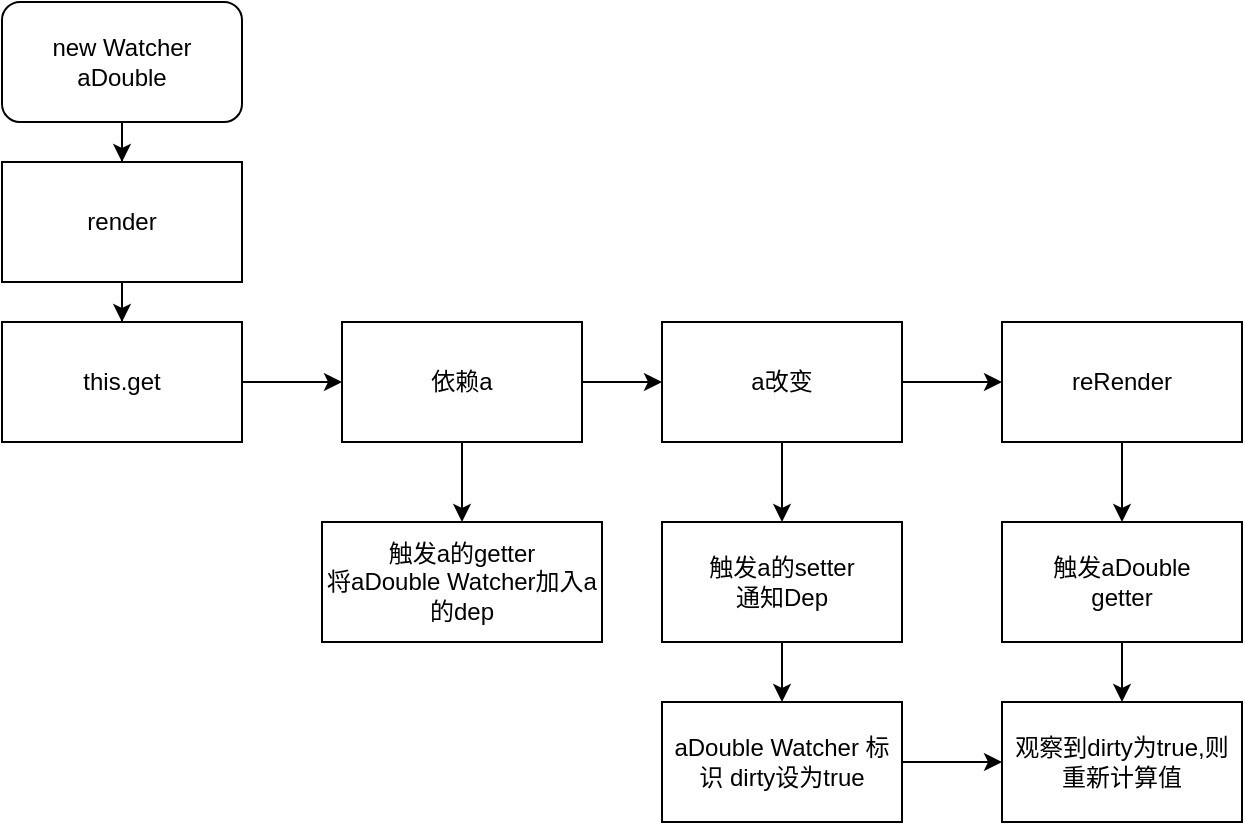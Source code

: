 <mxfile version="12.4.3" type="github" pages="1">
  <diagram id="QoGUSKlLVyTfLCupUD9u" name="Page-1">
    <mxGraphModel dx="1422" dy="762" grid="1" gridSize="10" guides="1" tooltips="1" connect="1" arrows="1" fold="1" page="1" pageScale="1" pageWidth="827" pageHeight="1169" math="0" shadow="0">
      <root>
        <mxCell id="0"/>
        <mxCell id="1" parent="0"/>
        <mxCell id="W5z9TPGy6qgk_kjAoMbc-6" value="" style="edgeStyle=orthogonalEdgeStyle;rounded=0;orthogonalLoop=1;jettySize=auto;html=1;" edge="1" parent="1" source="W5z9TPGy6qgk_kjAoMbc-1" target="W5z9TPGy6qgk_kjAoMbc-5">
          <mxGeometry relative="1" as="geometry"/>
        </mxCell>
        <mxCell id="W5z9TPGy6qgk_kjAoMbc-1" value="new Watcher&lt;br&gt;aDouble" style="rounded=1;whiteSpace=wrap;html=1;" vertex="1" parent="1">
          <mxGeometry x="90" y="50" width="120" height="60" as="geometry"/>
        </mxCell>
        <mxCell id="W5z9TPGy6qgk_kjAoMbc-9" value="" style="edgeStyle=orthogonalEdgeStyle;rounded=0;orthogonalLoop=1;jettySize=auto;html=1;" edge="1" parent="1" source="W5z9TPGy6qgk_kjAoMbc-2" target="W5z9TPGy6qgk_kjAoMbc-4">
          <mxGeometry relative="1" as="geometry"/>
        </mxCell>
        <mxCell id="W5z9TPGy6qgk_kjAoMbc-2" value="this.get" style="rounded=0;whiteSpace=wrap;html=1;" vertex="1" parent="1">
          <mxGeometry x="90" y="210" width="120" height="60" as="geometry"/>
        </mxCell>
        <mxCell id="W5z9TPGy6qgk_kjAoMbc-11" value="" style="edgeStyle=orthogonalEdgeStyle;rounded=0;orthogonalLoop=1;jettySize=auto;html=1;" edge="1" parent="1" source="W5z9TPGy6qgk_kjAoMbc-4" target="W5z9TPGy6qgk_kjAoMbc-8">
          <mxGeometry relative="1" as="geometry"/>
        </mxCell>
        <mxCell id="W5z9TPGy6qgk_kjAoMbc-13" value="" style="edgeStyle=orthogonalEdgeStyle;rounded=0;orthogonalLoop=1;jettySize=auto;html=1;" edge="1" parent="1" source="W5z9TPGy6qgk_kjAoMbc-4" target="W5z9TPGy6qgk_kjAoMbc-12">
          <mxGeometry relative="1" as="geometry"/>
        </mxCell>
        <mxCell id="W5z9TPGy6qgk_kjAoMbc-4" value="依赖a" style="rounded=0;whiteSpace=wrap;html=1;" vertex="1" parent="1">
          <mxGeometry x="260" y="210" width="120" height="60" as="geometry"/>
        </mxCell>
        <mxCell id="W5z9TPGy6qgk_kjAoMbc-15" value="" style="edgeStyle=orthogonalEdgeStyle;rounded=0;orthogonalLoop=1;jettySize=auto;html=1;" edge="1" parent="1" source="W5z9TPGy6qgk_kjAoMbc-12" target="W5z9TPGy6qgk_kjAoMbc-14">
          <mxGeometry relative="1" as="geometry"/>
        </mxCell>
        <mxCell id="W5z9TPGy6qgk_kjAoMbc-21" value="" style="edgeStyle=orthogonalEdgeStyle;rounded=0;orthogonalLoop=1;jettySize=auto;html=1;" edge="1" parent="1" source="W5z9TPGy6qgk_kjAoMbc-12" target="W5z9TPGy6qgk_kjAoMbc-20">
          <mxGeometry relative="1" as="geometry"/>
        </mxCell>
        <mxCell id="W5z9TPGy6qgk_kjAoMbc-12" value="a改变" style="rounded=0;whiteSpace=wrap;html=1;" vertex="1" parent="1">
          <mxGeometry x="420" y="210" width="120" height="60" as="geometry"/>
        </mxCell>
        <mxCell id="W5z9TPGy6qgk_kjAoMbc-23" value="" style="edgeStyle=orthogonalEdgeStyle;rounded=0;orthogonalLoop=1;jettySize=auto;html=1;" edge="1" parent="1" source="W5z9TPGy6qgk_kjAoMbc-20" target="W5z9TPGy6qgk_kjAoMbc-22">
          <mxGeometry relative="1" as="geometry"/>
        </mxCell>
        <mxCell id="W5z9TPGy6qgk_kjAoMbc-20" value="reRender" style="rounded=0;whiteSpace=wrap;html=1;" vertex="1" parent="1">
          <mxGeometry x="590" y="210" width="120" height="60" as="geometry"/>
        </mxCell>
        <mxCell id="W5z9TPGy6qgk_kjAoMbc-25" value="" style="edgeStyle=orthogonalEdgeStyle;rounded=0;orthogonalLoop=1;jettySize=auto;html=1;" edge="1" parent="1" source="W5z9TPGy6qgk_kjAoMbc-22" target="W5z9TPGy6qgk_kjAoMbc-24">
          <mxGeometry relative="1" as="geometry"/>
        </mxCell>
        <mxCell id="W5z9TPGy6qgk_kjAoMbc-22" value="触发aDouble&lt;br&gt;getter" style="rounded=0;whiteSpace=wrap;html=1;" vertex="1" parent="1">
          <mxGeometry x="590" y="310" width="120" height="60" as="geometry"/>
        </mxCell>
        <mxCell id="W5z9TPGy6qgk_kjAoMbc-24" value="观察到dirty为true,则重新计算值" style="rounded=0;whiteSpace=wrap;html=1;" vertex="1" parent="1">
          <mxGeometry x="590" y="400" width="120" height="60" as="geometry"/>
        </mxCell>
        <mxCell id="W5z9TPGy6qgk_kjAoMbc-17" value="" style="edgeStyle=orthogonalEdgeStyle;rounded=0;orthogonalLoop=1;jettySize=auto;html=1;" edge="1" parent="1" source="W5z9TPGy6qgk_kjAoMbc-14" target="W5z9TPGy6qgk_kjAoMbc-16">
          <mxGeometry relative="1" as="geometry"/>
        </mxCell>
        <mxCell id="W5z9TPGy6qgk_kjAoMbc-14" value="触发a的setter&lt;br&gt;通知Dep" style="rounded=0;whiteSpace=wrap;html=1;" vertex="1" parent="1">
          <mxGeometry x="420" y="310" width="120" height="60" as="geometry"/>
        </mxCell>
        <mxCell id="W5z9TPGy6qgk_kjAoMbc-26" value="" style="edgeStyle=orthogonalEdgeStyle;rounded=0;orthogonalLoop=1;jettySize=auto;html=1;" edge="1" parent="1" source="W5z9TPGy6qgk_kjAoMbc-16" target="W5z9TPGy6qgk_kjAoMbc-24">
          <mxGeometry relative="1" as="geometry"/>
        </mxCell>
        <mxCell id="W5z9TPGy6qgk_kjAoMbc-16" value="aDouble Watcher 标识 dirty设为true" style="rounded=0;whiteSpace=wrap;html=1;" vertex="1" parent="1">
          <mxGeometry x="420" y="400" width="120" height="60" as="geometry"/>
        </mxCell>
        <mxCell id="W5z9TPGy6qgk_kjAoMbc-7" value="" style="edgeStyle=orthogonalEdgeStyle;rounded=0;orthogonalLoop=1;jettySize=auto;html=1;" edge="1" parent="1" source="W5z9TPGy6qgk_kjAoMbc-5" target="W5z9TPGy6qgk_kjAoMbc-2">
          <mxGeometry relative="1" as="geometry"/>
        </mxCell>
        <mxCell id="W5z9TPGy6qgk_kjAoMbc-5" value="render" style="rounded=0;whiteSpace=wrap;html=1;" vertex="1" parent="1">
          <mxGeometry x="90" y="130" width="120" height="60" as="geometry"/>
        </mxCell>
        <mxCell id="W5z9TPGy6qgk_kjAoMbc-8" value="触发a的getter&lt;br&gt;将aDouble Watcher加入a的dep" style="rounded=0;whiteSpace=wrap;html=1;" vertex="1" parent="1">
          <mxGeometry x="250" y="310" width="140" height="60" as="geometry"/>
        </mxCell>
      </root>
    </mxGraphModel>
  </diagram>
</mxfile>
